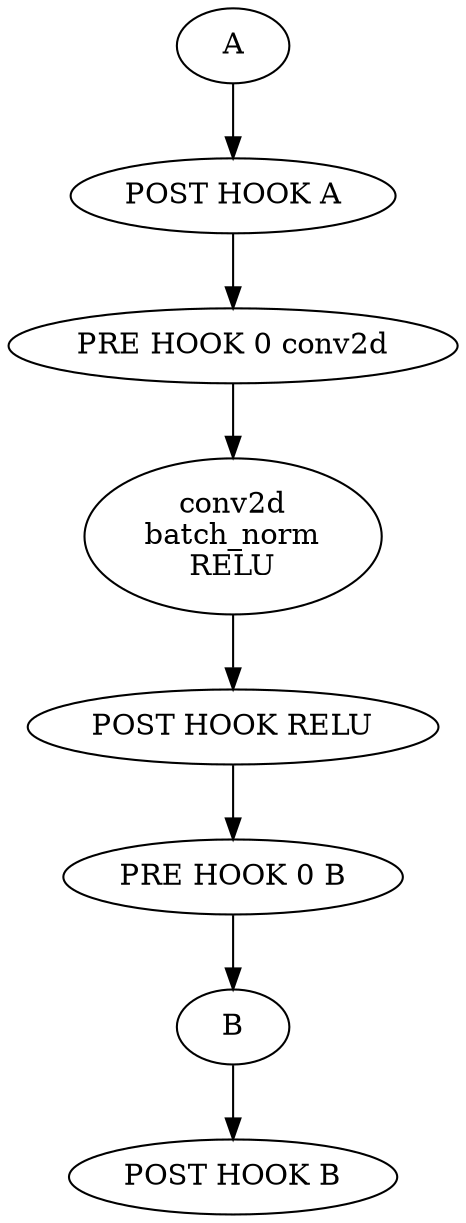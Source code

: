 strict digraph  {
A [associated_ip_node_keys="{'POST HOOK A'}", node_type="InsertionPointGraphNodeType.OPERATOR", op_meta=None, regular_node_ref="{'op_exec_context': <nncf.dynamic_graph.graph.OperationExecutionContext object at 0x7f9e7357e8d0>}"];
B [associated_ip_node_keys="{'PRE HOOK 0 B', 'POST HOOK B'}", node_type="InsertionPointGraphNodeType.OPERATOR", op_meta=None, regular_node_ref="{'op_exec_context': <nncf.dynamic_graph.graph.OperationExecutionContext object at 0x7f9e7357eb90>}"];
"PRE HOOK 0 conv2d" [insertion_point_data="TargetType.OPERATOR_PRE_HOOK 0 /conv2d_0", node_type="InsertionPointGraphNodeType.INSERTION_POINT"];
"POST HOOK RELU" [insertion_point_data="TargetType.OPERATOR_POST_HOOK /RELU_0", node_type="InsertionPointGraphNodeType.INSERTION_POINT"];
"POST HOOK A" [insertion_point_data="TargetType.OPERATOR_POST_HOOK /A_0", node_type="InsertionPointGraphNodeType.INSERTION_POINT"];
"PRE HOOK 0 B" [insertion_point_data="TargetType.OPERATOR_PRE_HOOK 0 /B_0", node_type="InsertionPointGraphNodeType.INSERTION_POINT"];
"POST HOOK B" [insertion_point_data="TargetType.OPERATOR_POST_HOOK /B_0", node_type="InsertionPointGraphNodeType.INSERTION_POINT"];
"conv2d\nbatch_norm\nRELU\n" [associated_ip_node_keys="{'POST HOOK RELU', 'PRE HOOK 0 conv2d'}", node_type="InsertionPointGraphNodeType.OPERATOR", op_meta=None, regular_node_ref="{'op_exec_context': <nncf.dynamic_graph.graph.OperationExecutionContext object at 0x7f9e7358b050>}"];
A -> "POST HOOK A";
B -> "POST HOOK B";
"PRE HOOK 0 conv2d" -> "conv2d\nbatch_norm\nRELU\n";
"POST HOOK RELU" -> "PRE HOOK 0 B";
"POST HOOK A" -> "PRE HOOK 0 conv2d";
"PRE HOOK 0 B" -> B;
"conv2d\nbatch_norm\nRELU\n" -> "POST HOOK RELU";
}
